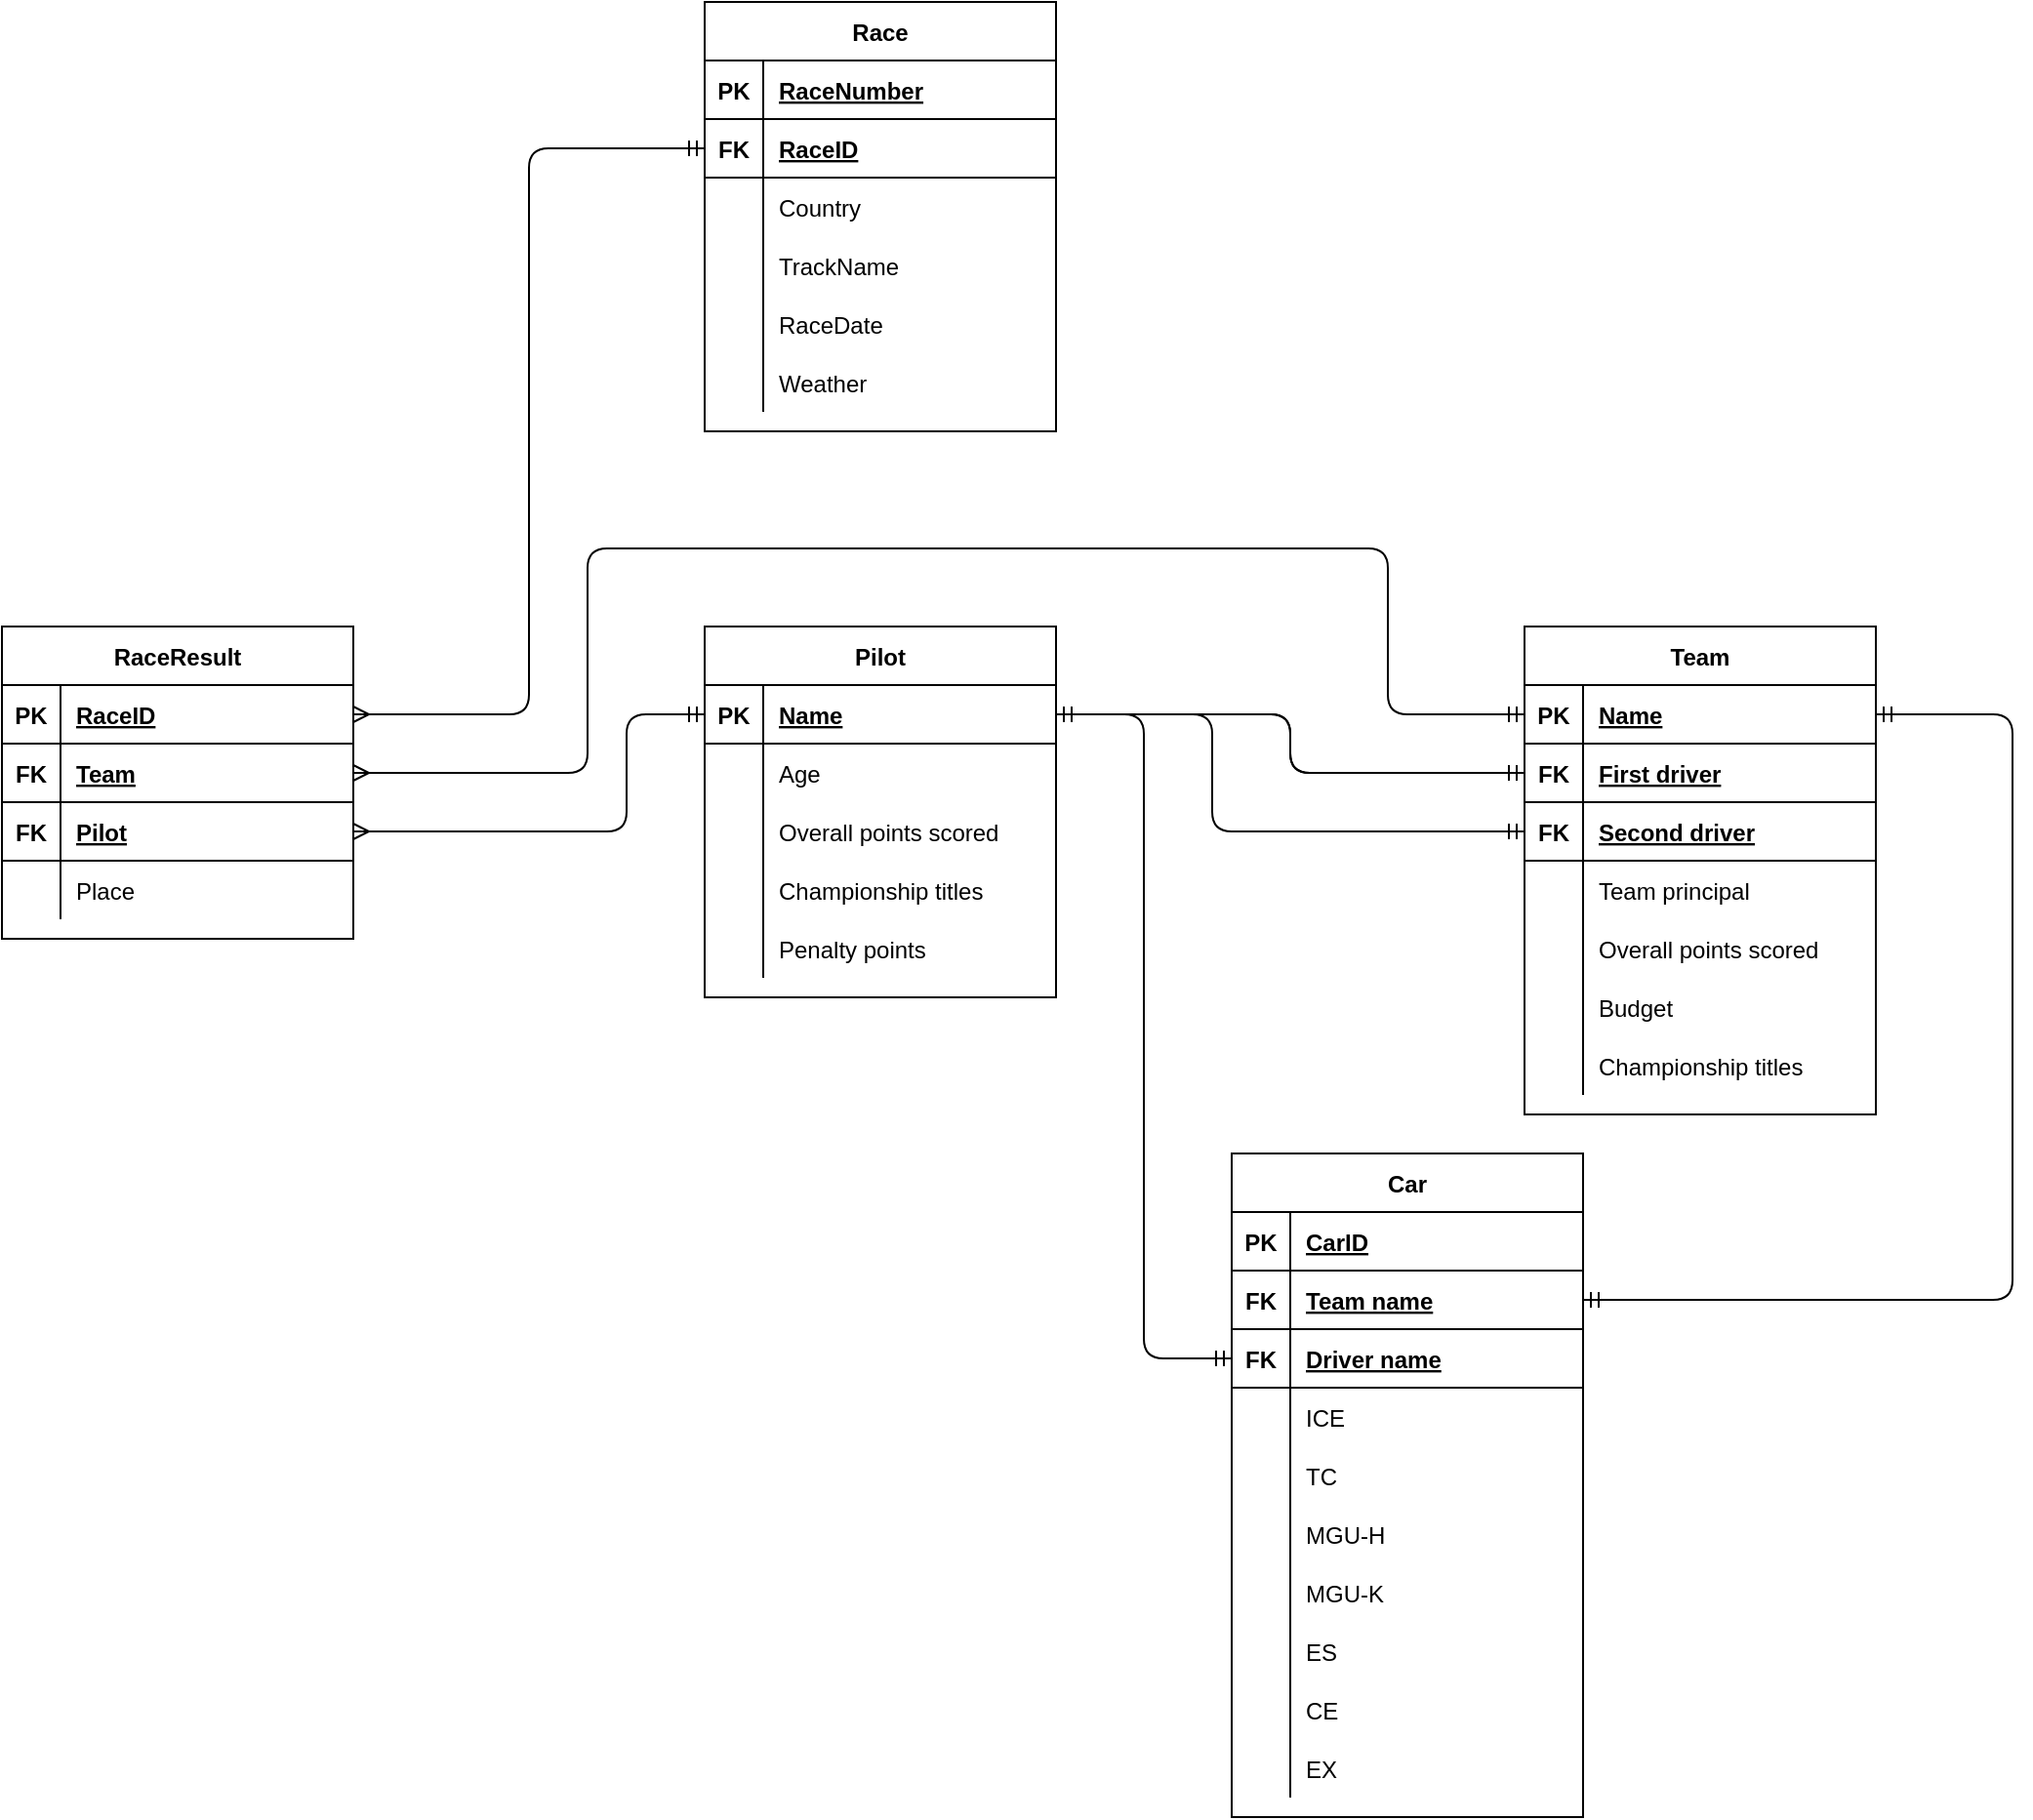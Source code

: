 <mxfile version="20.3.2" type="github">
  <diagram id="8oEdmpoph1ybJ8aEocy_" name="Страница 1">
    <mxGraphModel dx="2031" dy="1127" grid="1" gridSize="10" guides="1" tooltips="1" connect="1" arrows="1" fold="1" page="1" pageScale="1" pageWidth="827" pageHeight="1169" math="0" shadow="0">
      <root>
        <mxCell id="0" />
        <mxCell id="1" parent="0" />
        <mxCell id="zvZLjR_T1mVchbXA6RpQ-13" value="Team" style="shape=table;startSize=30;container=1;collapsible=1;childLayout=tableLayout;fixedRows=1;rowLines=0;fontStyle=1;align=center;resizeLast=1;" parent="1" vertex="1">
          <mxGeometry x="890" y="960" width="180" height="250" as="geometry" />
        </mxCell>
        <mxCell id="zvZLjR_T1mVchbXA6RpQ-14" value="" style="shape=tableRow;horizontal=0;startSize=0;swimlaneHead=0;swimlaneBody=0;fillColor=none;collapsible=0;dropTarget=0;points=[[0,0.5],[1,0.5]];portConstraint=eastwest;top=0;left=0;right=0;bottom=1;" parent="zvZLjR_T1mVchbXA6RpQ-13" vertex="1">
          <mxGeometry y="30" width="180" height="30" as="geometry" />
        </mxCell>
        <mxCell id="zvZLjR_T1mVchbXA6RpQ-15" value="PK" style="shape=partialRectangle;connectable=0;fillColor=none;top=0;left=0;bottom=0;right=0;fontStyle=1;overflow=hidden;" parent="zvZLjR_T1mVchbXA6RpQ-14" vertex="1">
          <mxGeometry width="30" height="30" as="geometry">
            <mxRectangle width="30" height="30" as="alternateBounds" />
          </mxGeometry>
        </mxCell>
        <mxCell id="zvZLjR_T1mVchbXA6RpQ-16" value="Name" style="shape=partialRectangle;connectable=0;fillColor=none;top=0;left=0;bottom=0;right=0;align=left;spacingLeft=6;fontStyle=5;overflow=hidden;" parent="zvZLjR_T1mVchbXA6RpQ-14" vertex="1">
          <mxGeometry x="30" width="150" height="30" as="geometry">
            <mxRectangle width="150" height="30" as="alternateBounds" />
          </mxGeometry>
        </mxCell>
        <mxCell id="zvZLjR_T1mVchbXA6RpQ-203" style="shape=tableRow;horizontal=0;startSize=0;swimlaneHead=0;swimlaneBody=0;fillColor=none;collapsible=0;dropTarget=0;points=[[0,0.5],[1,0.5]];portConstraint=eastwest;top=0;left=0;right=0;bottom=1;" parent="zvZLjR_T1mVchbXA6RpQ-13" vertex="1">
          <mxGeometry y="60" width="180" height="30" as="geometry" />
        </mxCell>
        <mxCell id="zvZLjR_T1mVchbXA6RpQ-204" value="FK" style="shape=partialRectangle;connectable=0;fillColor=none;top=0;left=0;bottom=0;right=0;fontStyle=1;overflow=hidden;" parent="zvZLjR_T1mVchbXA6RpQ-203" vertex="1">
          <mxGeometry width="30" height="30" as="geometry">
            <mxRectangle width="30" height="30" as="alternateBounds" />
          </mxGeometry>
        </mxCell>
        <mxCell id="zvZLjR_T1mVchbXA6RpQ-205" value="First driver" style="shape=partialRectangle;connectable=0;fillColor=none;top=0;left=0;bottom=0;right=0;align=left;spacingLeft=6;fontStyle=5;overflow=hidden;" parent="zvZLjR_T1mVchbXA6RpQ-203" vertex="1">
          <mxGeometry x="30" width="150" height="30" as="geometry">
            <mxRectangle width="150" height="30" as="alternateBounds" />
          </mxGeometry>
        </mxCell>
        <mxCell id="zvZLjR_T1mVchbXA6RpQ-200" style="shape=tableRow;horizontal=0;startSize=0;swimlaneHead=0;swimlaneBody=0;fillColor=none;collapsible=0;dropTarget=0;points=[[0,0.5],[1,0.5]];portConstraint=eastwest;top=0;left=0;right=0;bottom=1;" parent="zvZLjR_T1mVchbXA6RpQ-13" vertex="1">
          <mxGeometry y="90" width="180" height="30" as="geometry" />
        </mxCell>
        <mxCell id="zvZLjR_T1mVchbXA6RpQ-201" value="FK" style="shape=partialRectangle;connectable=0;fillColor=none;top=0;left=0;bottom=0;right=0;fontStyle=1;overflow=hidden;" parent="zvZLjR_T1mVchbXA6RpQ-200" vertex="1">
          <mxGeometry width="30" height="30" as="geometry">
            <mxRectangle width="30" height="30" as="alternateBounds" />
          </mxGeometry>
        </mxCell>
        <mxCell id="zvZLjR_T1mVchbXA6RpQ-202" value="Second driver" style="shape=partialRectangle;connectable=0;fillColor=none;top=0;left=0;bottom=0;right=0;align=left;spacingLeft=6;fontStyle=5;overflow=hidden;" parent="zvZLjR_T1mVchbXA6RpQ-200" vertex="1">
          <mxGeometry x="30" width="150" height="30" as="geometry">
            <mxRectangle width="150" height="30" as="alternateBounds" />
          </mxGeometry>
        </mxCell>
        <mxCell id="zvZLjR_T1mVchbXA6RpQ-29" style="shape=tableRow;horizontal=0;startSize=0;swimlaneHead=0;swimlaneBody=0;fillColor=none;collapsible=0;dropTarget=0;points=[[0,0.5],[1,0.5]];portConstraint=eastwest;top=0;left=0;right=0;bottom=0;" parent="zvZLjR_T1mVchbXA6RpQ-13" vertex="1">
          <mxGeometry y="120" width="180" height="30" as="geometry" />
        </mxCell>
        <mxCell id="zvZLjR_T1mVchbXA6RpQ-30" style="shape=partialRectangle;connectable=0;fillColor=none;top=0;left=0;bottom=0;right=0;editable=1;overflow=hidden;" parent="zvZLjR_T1mVchbXA6RpQ-29" vertex="1">
          <mxGeometry width="30" height="30" as="geometry">
            <mxRectangle width="30" height="30" as="alternateBounds" />
          </mxGeometry>
        </mxCell>
        <mxCell id="zvZLjR_T1mVchbXA6RpQ-31" value="Team principal" style="shape=partialRectangle;connectable=0;fillColor=none;top=0;left=0;bottom=0;right=0;align=left;spacingLeft=6;overflow=hidden;" parent="zvZLjR_T1mVchbXA6RpQ-29" vertex="1">
          <mxGeometry x="30" width="150" height="30" as="geometry">
            <mxRectangle width="150" height="30" as="alternateBounds" />
          </mxGeometry>
        </mxCell>
        <mxCell id="awtavTXApkBcehFsRU_w-45" style="shape=tableRow;horizontal=0;startSize=0;swimlaneHead=0;swimlaneBody=0;fillColor=none;collapsible=0;dropTarget=0;points=[[0,0.5],[1,0.5]];portConstraint=eastwest;top=0;left=0;right=0;bottom=0;" vertex="1" parent="zvZLjR_T1mVchbXA6RpQ-13">
          <mxGeometry y="150" width="180" height="30" as="geometry" />
        </mxCell>
        <mxCell id="awtavTXApkBcehFsRU_w-46" style="shape=partialRectangle;connectable=0;fillColor=none;top=0;left=0;bottom=0;right=0;editable=1;overflow=hidden;" vertex="1" parent="awtavTXApkBcehFsRU_w-45">
          <mxGeometry width="30" height="30" as="geometry">
            <mxRectangle width="30" height="30" as="alternateBounds" />
          </mxGeometry>
        </mxCell>
        <mxCell id="awtavTXApkBcehFsRU_w-47" value="Overall points scored" style="shape=partialRectangle;connectable=0;fillColor=none;top=0;left=0;bottom=0;right=0;align=left;spacingLeft=6;overflow=hidden;" vertex="1" parent="awtavTXApkBcehFsRU_w-45">
          <mxGeometry x="30" width="150" height="30" as="geometry">
            <mxRectangle width="150" height="30" as="alternateBounds" />
          </mxGeometry>
        </mxCell>
        <mxCell id="zvZLjR_T1mVchbXA6RpQ-23" value="" style="shape=tableRow;horizontal=0;startSize=0;swimlaneHead=0;swimlaneBody=0;fillColor=none;collapsible=0;dropTarget=0;points=[[0,0.5],[1,0.5]];portConstraint=eastwest;top=0;left=0;right=0;bottom=0;" parent="zvZLjR_T1mVchbXA6RpQ-13" vertex="1">
          <mxGeometry y="180" width="180" height="30" as="geometry" />
        </mxCell>
        <mxCell id="zvZLjR_T1mVchbXA6RpQ-24" value="" style="shape=partialRectangle;connectable=0;fillColor=none;top=0;left=0;bottom=0;right=0;editable=1;overflow=hidden;" parent="zvZLjR_T1mVchbXA6RpQ-23" vertex="1">
          <mxGeometry width="30" height="30" as="geometry">
            <mxRectangle width="30" height="30" as="alternateBounds" />
          </mxGeometry>
        </mxCell>
        <mxCell id="zvZLjR_T1mVchbXA6RpQ-25" value="Budget" style="shape=partialRectangle;connectable=0;fillColor=none;top=0;left=0;bottom=0;right=0;align=left;spacingLeft=6;overflow=hidden;" parent="zvZLjR_T1mVchbXA6RpQ-23" vertex="1">
          <mxGeometry x="30" width="150" height="30" as="geometry">
            <mxRectangle width="150" height="30" as="alternateBounds" />
          </mxGeometry>
        </mxCell>
        <mxCell id="awtavTXApkBcehFsRU_w-41" style="shape=tableRow;horizontal=0;startSize=0;swimlaneHead=0;swimlaneBody=0;fillColor=none;collapsible=0;dropTarget=0;points=[[0,0.5],[1,0.5]];portConstraint=eastwest;top=0;left=0;right=0;bottom=0;" vertex="1" parent="zvZLjR_T1mVchbXA6RpQ-13">
          <mxGeometry y="210" width="180" height="30" as="geometry" />
        </mxCell>
        <mxCell id="awtavTXApkBcehFsRU_w-42" style="shape=partialRectangle;connectable=0;fillColor=none;top=0;left=0;bottom=0;right=0;editable=1;overflow=hidden;" vertex="1" parent="awtavTXApkBcehFsRU_w-41">
          <mxGeometry width="30" height="30" as="geometry">
            <mxRectangle width="30" height="30" as="alternateBounds" />
          </mxGeometry>
        </mxCell>
        <mxCell id="awtavTXApkBcehFsRU_w-43" value="Championship titles" style="shape=partialRectangle;connectable=0;fillColor=none;top=0;left=0;bottom=0;right=0;align=left;spacingLeft=6;overflow=hidden;" vertex="1" parent="awtavTXApkBcehFsRU_w-41">
          <mxGeometry x="30" width="150" height="30" as="geometry">
            <mxRectangle width="150" height="30" as="alternateBounds" />
          </mxGeometry>
        </mxCell>
        <mxCell id="zvZLjR_T1mVchbXA6RpQ-32" value="Pilot" style="shape=table;startSize=30;container=1;collapsible=1;childLayout=tableLayout;fixedRows=1;rowLines=0;fontStyle=1;align=center;resizeLast=1;" parent="1" vertex="1">
          <mxGeometry x="470" y="960" width="180" height="190" as="geometry" />
        </mxCell>
        <mxCell id="zvZLjR_T1mVchbXA6RpQ-33" value="" style="shape=tableRow;horizontal=0;startSize=0;swimlaneHead=0;swimlaneBody=0;fillColor=none;collapsible=0;dropTarget=0;points=[[0,0.5],[1,0.5]];portConstraint=eastwest;top=0;left=0;right=0;bottom=1;" parent="zvZLjR_T1mVchbXA6RpQ-32" vertex="1">
          <mxGeometry y="30" width="180" height="30" as="geometry" />
        </mxCell>
        <mxCell id="zvZLjR_T1mVchbXA6RpQ-34" value="PK" style="shape=partialRectangle;connectable=0;fillColor=none;top=0;left=0;bottom=0;right=0;fontStyle=1;overflow=hidden;" parent="zvZLjR_T1mVchbXA6RpQ-33" vertex="1">
          <mxGeometry width="30" height="30" as="geometry">
            <mxRectangle width="30" height="30" as="alternateBounds" />
          </mxGeometry>
        </mxCell>
        <mxCell id="zvZLjR_T1mVchbXA6RpQ-35" value="Name" style="shape=partialRectangle;connectable=0;fillColor=none;top=0;left=0;bottom=0;right=0;align=left;spacingLeft=6;fontStyle=5;overflow=hidden;" parent="zvZLjR_T1mVchbXA6RpQ-33" vertex="1">
          <mxGeometry x="30" width="150" height="30" as="geometry">
            <mxRectangle width="150" height="30" as="alternateBounds" />
          </mxGeometry>
        </mxCell>
        <mxCell id="zvZLjR_T1mVchbXA6RpQ-36" style="shape=tableRow;horizontal=0;startSize=0;swimlaneHead=0;swimlaneBody=0;fillColor=none;collapsible=0;dropTarget=0;points=[[0,0.5],[1,0.5]];portConstraint=eastwest;top=0;left=0;right=0;bottom=0;" parent="zvZLjR_T1mVchbXA6RpQ-32" vertex="1">
          <mxGeometry y="60" width="180" height="30" as="geometry" />
        </mxCell>
        <mxCell id="zvZLjR_T1mVchbXA6RpQ-37" style="shape=partialRectangle;connectable=0;fillColor=none;top=0;left=0;bottom=0;right=0;editable=1;overflow=hidden;" parent="zvZLjR_T1mVchbXA6RpQ-36" vertex="1">
          <mxGeometry width="30" height="30" as="geometry">
            <mxRectangle width="30" height="30" as="alternateBounds" />
          </mxGeometry>
        </mxCell>
        <mxCell id="zvZLjR_T1mVchbXA6RpQ-38" value="Age" style="shape=partialRectangle;connectable=0;fillColor=none;top=0;left=0;bottom=0;right=0;align=left;spacingLeft=6;overflow=hidden;" parent="zvZLjR_T1mVchbXA6RpQ-36" vertex="1">
          <mxGeometry x="30" width="150" height="30" as="geometry">
            <mxRectangle width="150" height="30" as="alternateBounds" />
          </mxGeometry>
        </mxCell>
        <mxCell id="zvZLjR_T1mVchbXA6RpQ-39" value="" style="shape=tableRow;horizontal=0;startSize=0;swimlaneHead=0;swimlaneBody=0;fillColor=none;collapsible=0;dropTarget=0;points=[[0,0.5],[1,0.5]];portConstraint=eastwest;top=0;left=0;right=0;bottom=0;" parent="zvZLjR_T1mVchbXA6RpQ-32" vertex="1">
          <mxGeometry y="90" width="180" height="30" as="geometry" />
        </mxCell>
        <mxCell id="zvZLjR_T1mVchbXA6RpQ-40" value="" style="shape=partialRectangle;connectable=0;fillColor=none;top=0;left=0;bottom=0;right=0;editable=1;overflow=hidden;" parent="zvZLjR_T1mVchbXA6RpQ-39" vertex="1">
          <mxGeometry width="30" height="30" as="geometry">
            <mxRectangle width="30" height="30" as="alternateBounds" />
          </mxGeometry>
        </mxCell>
        <mxCell id="zvZLjR_T1mVchbXA6RpQ-41" value="Overall points scored" style="shape=partialRectangle;connectable=0;fillColor=none;top=0;left=0;bottom=0;right=0;align=left;spacingLeft=6;overflow=hidden;" parent="zvZLjR_T1mVchbXA6RpQ-39" vertex="1">
          <mxGeometry x="30" width="150" height="30" as="geometry">
            <mxRectangle width="150" height="30" as="alternateBounds" />
          </mxGeometry>
        </mxCell>
        <mxCell id="zvZLjR_T1mVchbXA6RpQ-42" value="" style="shape=tableRow;horizontal=0;startSize=0;swimlaneHead=0;swimlaneBody=0;fillColor=none;collapsible=0;dropTarget=0;points=[[0,0.5],[1,0.5]];portConstraint=eastwest;top=0;left=0;right=0;bottom=0;" parent="zvZLjR_T1mVchbXA6RpQ-32" vertex="1">
          <mxGeometry y="120" width="180" height="30" as="geometry" />
        </mxCell>
        <mxCell id="zvZLjR_T1mVchbXA6RpQ-43" value="" style="shape=partialRectangle;connectable=0;fillColor=none;top=0;left=0;bottom=0;right=0;editable=1;overflow=hidden;" parent="zvZLjR_T1mVchbXA6RpQ-42" vertex="1">
          <mxGeometry width="30" height="30" as="geometry">
            <mxRectangle width="30" height="30" as="alternateBounds" />
          </mxGeometry>
        </mxCell>
        <mxCell id="zvZLjR_T1mVchbXA6RpQ-44" value="Championship titles" style="shape=partialRectangle;connectable=0;fillColor=none;top=0;left=0;bottom=0;right=0;align=left;spacingLeft=6;overflow=hidden;" parent="zvZLjR_T1mVchbXA6RpQ-42" vertex="1">
          <mxGeometry x="30" width="150" height="30" as="geometry">
            <mxRectangle width="150" height="30" as="alternateBounds" />
          </mxGeometry>
        </mxCell>
        <mxCell id="zvZLjR_T1mVchbXA6RpQ-45" value="" style="shape=tableRow;horizontal=0;startSize=0;swimlaneHead=0;swimlaneBody=0;fillColor=none;collapsible=0;dropTarget=0;points=[[0,0.5],[1,0.5]];portConstraint=eastwest;top=0;left=0;right=0;bottom=0;" parent="zvZLjR_T1mVchbXA6RpQ-32" vertex="1">
          <mxGeometry y="150" width="180" height="30" as="geometry" />
        </mxCell>
        <mxCell id="zvZLjR_T1mVchbXA6RpQ-46" value="" style="shape=partialRectangle;connectable=0;fillColor=none;top=0;left=0;bottom=0;right=0;editable=1;overflow=hidden;" parent="zvZLjR_T1mVchbXA6RpQ-45" vertex="1">
          <mxGeometry width="30" height="30" as="geometry">
            <mxRectangle width="30" height="30" as="alternateBounds" />
          </mxGeometry>
        </mxCell>
        <mxCell id="zvZLjR_T1mVchbXA6RpQ-47" value="Penalty points" style="shape=partialRectangle;connectable=0;fillColor=none;top=0;left=0;bottom=0;right=0;align=left;spacingLeft=6;overflow=hidden;" parent="zvZLjR_T1mVchbXA6RpQ-45" vertex="1">
          <mxGeometry x="30" width="150" height="30" as="geometry">
            <mxRectangle width="150" height="30" as="alternateBounds" />
          </mxGeometry>
        </mxCell>
        <mxCell id="zvZLjR_T1mVchbXA6RpQ-48" value="Car" style="shape=table;startSize=30;container=1;collapsible=1;childLayout=tableLayout;fixedRows=1;rowLines=0;fontStyle=1;align=center;resizeLast=1;" parent="1" vertex="1">
          <mxGeometry x="740" y="1230" width="180" height="340" as="geometry" />
        </mxCell>
        <mxCell id="zvZLjR_T1mVchbXA6RpQ-68" style="shape=tableRow;horizontal=0;startSize=0;swimlaneHead=0;swimlaneBody=0;fillColor=none;collapsible=0;dropTarget=0;points=[[0,0.5],[1,0.5]];portConstraint=eastwest;top=0;left=0;right=0;bottom=1;" parent="zvZLjR_T1mVchbXA6RpQ-48" vertex="1">
          <mxGeometry y="30" width="180" height="30" as="geometry" />
        </mxCell>
        <mxCell id="zvZLjR_T1mVchbXA6RpQ-69" value="PK" style="shape=partialRectangle;connectable=0;fillColor=none;top=0;left=0;bottom=0;right=0;fontStyle=1;overflow=hidden;" parent="zvZLjR_T1mVchbXA6RpQ-68" vertex="1">
          <mxGeometry width="30" height="30" as="geometry">
            <mxRectangle width="30" height="30" as="alternateBounds" />
          </mxGeometry>
        </mxCell>
        <mxCell id="zvZLjR_T1mVchbXA6RpQ-70" value="CarID" style="shape=partialRectangle;connectable=0;fillColor=none;top=0;left=0;bottom=0;right=0;align=left;spacingLeft=6;fontStyle=5;overflow=hidden;" parent="zvZLjR_T1mVchbXA6RpQ-68" vertex="1">
          <mxGeometry x="30" width="150" height="30" as="geometry">
            <mxRectangle width="150" height="30" as="alternateBounds" />
          </mxGeometry>
        </mxCell>
        <mxCell id="zvZLjR_T1mVchbXA6RpQ-49" value="" style="shape=tableRow;horizontal=0;startSize=0;swimlaneHead=0;swimlaneBody=0;fillColor=none;collapsible=0;dropTarget=0;points=[[0,0.5],[1,0.5]];portConstraint=eastwest;top=0;left=0;right=0;bottom=1;" parent="zvZLjR_T1mVchbXA6RpQ-48" vertex="1">
          <mxGeometry y="60" width="180" height="30" as="geometry" />
        </mxCell>
        <mxCell id="zvZLjR_T1mVchbXA6RpQ-50" value="FK" style="shape=partialRectangle;connectable=0;fillColor=none;top=0;left=0;bottom=0;right=0;fontStyle=1;overflow=hidden;" parent="zvZLjR_T1mVchbXA6RpQ-49" vertex="1">
          <mxGeometry width="30" height="30" as="geometry">
            <mxRectangle width="30" height="30" as="alternateBounds" />
          </mxGeometry>
        </mxCell>
        <mxCell id="zvZLjR_T1mVchbXA6RpQ-51" value="Team name" style="shape=partialRectangle;connectable=0;fillColor=none;top=0;left=0;bottom=0;right=0;align=left;spacingLeft=6;fontStyle=5;overflow=hidden;" parent="zvZLjR_T1mVchbXA6RpQ-49" vertex="1">
          <mxGeometry x="30" width="150" height="30" as="geometry">
            <mxRectangle width="150" height="30" as="alternateBounds" />
          </mxGeometry>
        </mxCell>
        <mxCell id="zvZLjR_T1mVchbXA6RpQ-64" style="shape=tableRow;horizontal=0;startSize=0;swimlaneHead=0;swimlaneBody=0;fillColor=none;collapsible=0;dropTarget=0;points=[[0,0.5],[1,0.5]];portConstraint=eastwest;top=0;left=0;right=0;bottom=1;" parent="zvZLjR_T1mVchbXA6RpQ-48" vertex="1">
          <mxGeometry y="90" width="180" height="30" as="geometry" />
        </mxCell>
        <mxCell id="zvZLjR_T1mVchbXA6RpQ-65" value="FK" style="shape=partialRectangle;connectable=0;fillColor=none;top=0;left=0;bottom=0;right=0;fontStyle=1;overflow=hidden;" parent="zvZLjR_T1mVchbXA6RpQ-64" vertex="1">
          <mxGeometry width="30" height="30" as="geometry">
            <mxRectangle width="30" height="30" as="alternateBounds" />
          </mxGeometry>
        </mxCell>
        <mxCell id="zvZLjR_T1mVchbXA6RpQ-66" value="Driver name" style="shape=partialRectangle;connectable=0;fillColor=none;top=0;left=0;bottom=0;right=0;align=left;spacingLeft=6;fontStyle=5;overflow=hidden;" parent="zvZLjR_T1mVchbXA6RpQ-64" vertex="1">
          <mxGeometry x="30" width="150" height="30" as="geometry">
            <mxRectangle width="150" height="30" as="alternateBounds" />
          </mxGeometry>
        </mxCell>
        <mxCell id="zvZLjR_T1mVchbXA6RpQ-52" style="shape=tableRow;horizontal=0;startSize=0;swimlaneHead=0;swimlaneBody=0;fillColor=none;collapsible=0;dropTarget=0;points=[[0,0.5],[1,0.5]];portConstraint=eastwest;top=0;left=0;right=0;bottom=0;" parent="zvZLjR_T1mVchbXA6RpQ-48" vertex="1">
          <mxGeometry y="120" width="180" height="30" as="geometry" />
        </mxCell>
        <mxCell id="zvZLjR_T1mVchbXA6RpQ-53" style="shape=partialRectangle;connectable=0;fillColor=none;top=0;left=0;bottom=0;right=0;editable=1;overflow=hidden;" parent="zvZLjR_T1mVchbXA6RpQ-52" vertex="1">
          <mxGeometry width="30" height="30" as="geometry">
            <mxRectangle width="30" height="30" as="alternateBounds" />
          </mxGeometry>
        </mxCell>
        <mxCell id="zvZLjR_T1mVchbXA6RpQ-54" value="ICE" style="shape=partialRectangle;connectable=0;fillColor=none;top=0;left=0;bottom=0;right=0;align=left;spacingLeft=6;overflow=hidden;" parent="zvZLjR_T1mVchbXA6RpQ-52" vertex="1">
          <mxGeometry x="30" width="150" height="30" as="geometry">
            <mxRectangle width="150" height="30" as="alternateBounds" />
          </mxGeometry>
        </mxCell>
        <mxCell id="zvZLjR_T1mVchbXA6RpQ-55" value="" style="shape=tableRow;horizontal=0;startSize=0;swimlaneHead=0;swimlaneBody=0;fillColor=none;collapsible=0;dropTarget=0;points=[[0,0.5],[1,0.5]];portConstraint=eastwest;top=0;left=0;right=0;bottom=0;" parent="zvZLjR_T1mVchbXA6RpQ-48" vertex="1">
          <mxGeometry y="150" width="180" height="30" as="geometry" />
        </mxCell>
        <mxCell id="zvZLjR_T1mVchbXA6RpQ-56" value="" style="shape=partialRectangle;connectable=0;fillColor=none;top=0;left=0;bottom=0;right=0;editable=1;overflow=hidden;" parent="zvZLjR_T1mVchbXA6RpQ-55" vertex="1">
          <mxGeometry width="30" height="30" as="geometry">
            <mxRectangle width="30" height="30" as="alternateBounds" />
          </mxGeometry>
        </mxCell>
        <mxCell id="zvZLjR_T1mVchbXA6RpQ-57" value="TC" style="shape=partialRectangle;connectable=0;fillColor=none;top=0;left=0;bottom=0;right=0;align=left;spacingLeft=6;overflow=hidden;" parent="zvZLjR_T1mVchbXA6RpQ-55" vertex="1">
          <mxGeometry x="30" width="150" height="30" as="geometry">
            <mxRectangle width="150" height="30" as="alternateBounds" />
          </mxGeometry>
        </mxCell>
        <mxCell id="zvZLjR_T1mVchbXA6RpQ-58" value="" style="shape=tableRow;horizontal=0;startSize=0;swimlaneHead=0;swimlaneBody=0;fillColor=none;collapsible=0;dropTarget=0;points=[[0,0.5],[1,0.5]];portConstraint=eastwest;top=0;left=0;right=0;bottom=0;" parent="zvZLjR_T1mVchbXA6RpQ-48" vertex="1">
          <mxGeometry y="180" width="180" height="30" as="geometry" />
        </mxCell>
        <mxCell id="zvZLjR_T1mVchbXA6RpQ-59" value="" style="shape=partialRectangle;connectable=0;fillColor=none;top=0;left=0;bottom=0;right=0;editable=1;overflow=hidden;" parent="zvZLjR_T1mVchbXA6RpQ-58" vertex="1">
          <mxGeometry width="30" height="30" as="geometry">
            <mxRectangle width="30" height="30" as="alternateBounds" />
          </mxGeometry>
        </mxCell>
        <mxCell id="zvZLjR_T1mVchbXA6RpQ-60" value="MGU-H" style="shape=partialRectangle;connectable=0;fillColor=none;top=0;left=0;bottom=0;right=0;align=left;spacingLeft=6;overflow=hidden;" parent="zvZLjR_T1mVchbXA6RpQ-58" vertex="1">
          <mxGeometry x="30" width="150" height="30" as="geometry">
            <mxRectangle width="150" height="30" as="alternateBounds" />
          </mxGeometry>
        </mxCell>
        <mxCell id="zvZLjR_T1mVchbXA6RpQ-61" value="" style="shape=tableRow;horizontal=0;startSize=0;swimlaneHead=0;swimlaneBody=0;fillColor=none;collapsible=0;dropTarget=0;points=[[0,0.5],[1,0.5]];portConstraint=eastwest;top=0;left=0;right=0;bottom=0;" parent="zvZLjR_T1mVchbXA6RpQ-48" vertex="1">
          <mxGeometry y="210" width="180" height="30" as="geometry" />
        </mxCell>
        <mxCell id="zvZLjR_T1mVchbXA6RpQ-62" value="" style="shape=partialRectangle;connectable=0;fillColor=none;top=0;left=0;bottom=0;right=0;editable=1;overflow=hidden;" parent="zvZLjR_T1mVchbXA6RpQ-61" vertex="1">
          <mxGeometry width="30" height="30" as="geometry">
            <mxRectangle width="30" height="30" as="alternateBounds" />
          </mxGeometry>
        </mxCell>
        <mxCell id="zvZLjR_T1mVchbXA6RpQ-63" value="MGU-K" style="shape=partialRectangle;connectable=0;fillColor=none;top=0;left=0;bottom=0;right=0;align=left;spacingLeft=6;overflow=hidden;" parent="zvZLjR_T1mVchbXA6RpQ-61" vertex="1">
          <mxGeometry x="30" width="150" height="30" as="geometry">
            <mxRectangle width="150" height="30" as="alternateBounds" />
          </mxGeometry>
        </mxCell>
        <mxCell id="zvZLjR_T1mVchbXA6RpQ-71" style="shape=tableRow;horizontal=0;startSize=0;swimlaneHead=0;swimlaneBody=0;fillColor=none;collapsible=0;dropTarget=0;points=[[0,0.5],[1,0.5]];portConstraint=eastwest;top=0;left=0;right=0;bottom=0;" parent="zvZLjR_T1mVchbXA6RpQ-48" vertex="1">
          <mxGeometry y="240" width="180" height="30" as="geometry" />
        </mxCell>
        <mxCell id="zvZLjR_T1mVchbXA6RpQ-72" style="shape=partialRectangle;connectable=0;fillColor=none;top=0;left=0;bottom=0;right=0;editable=1;overflow=hidden;" parent="zvZLjR_T1mVchbXA6RpQ-71" vertex="1">
          <mxGeometry width="30" height="30" as="geometry">
            <mxRectangle width="30" height="30" as="alternateBounds" />
          </mxGeometry>
        </mxCell>
        <mxCell id="zvZLjR_T1mVchbXA6RpQ-73" value="ES" style="shape=partialRectangle;connectable=0;fillColor=none;top=0;left=0;bottom=0;right=0;align=left;spacingLeft=6;overflow=hidden;" parent="zvZLjR_T1mVchbXA6RpQ-71" vertex="1">
          <mxGeometry x="30" width="150" height="30" as="geometry">
            <mxRectangle width="150" height="30" as="alternateBounds" />
          </mxGeometry>
        </mxCell>
        <mxCell id="zvZLjR_T1mVchbXA6RpQ-74" style="shape=tableRow;horizontal=0;startSize=0;swimlaneHead=0;swimlaneBody=0;fillColor=none;collapsible=0;dropTarget=0;points=[[0,0.5],[1,0.5]];portConstraint=eastwest;top=0;left=0;right=0;bottom=0;" parent="zvZLjR_T1mVchbXA6RpQ-48" vertex="1">
          <mxGeometry y="270" width="180" height="30" as="geometry" />
        </mxCell>
        <mxCell id="zvZLjR_T1mVchbXA6RpQ-75" style="shape=partialRectangle;connectable=0;fillColor=none;top=0;left=0;bottom=0;right=0;editable=1;overflow=hidden;" parent="zvZLjR_T1mVchbXA6RpQ-74" vertex="1">
          <mxGeometry width="30" height="30" as="geometry">
            <mxRectangle width="30" height="30" as="alternateBounds" />
          </mxGeometry>
        </mxCell>
        <mxCell id="zvZLjR_T1mVchbXA6RpQ-76" value="CE" style="shape=partialRectangle;connectable=0;fillColor=none;top=0;left=0;bottom=0;right=0;align=left;spacingLeft=6;overflow=hidden;" parent="zvZLjR_T1mVchbXA6RpQ-74" vertex="1">
          <mxGeometry x="30" width="150" height="30" as="geometry">
            <mxRectangle width="150" height="30" as="alternateBounds" />
          </mxGeometry>
        </mxCell>
        <mxCell id="zvZLjR_T1mVchbXA6RpQ-77" style="shape=tableRow;horizontal=0;startSize=0;swimlaneHead=0;swimlaneBody=0;fillColor=none;collapsible=0;dropTarget=0;points=[[0,0.5],[1,0.5]];portConstraint=eastwest;top=0;left=0;right=0;bottom=0;" parent="zvZLjR_T1mVchbXA6RpQ-48" vertex="1">
          <mxGeometry y="300" width="180" height="30" as="geometry" />
        </mxCell>
        <mxCell id="zvZLjR_T1mVchbXA6RpQ-78" style="shape=partialRectangle;connectable=0;fillColor=none;top=0;left=0;bottom=0;right=0;editable=1;overflow=hidden;" parent="zvZLjR_T1mVchbXA6RpQ-77" vertex="1">
          <mxGeometry width="30" height="30" as="geometry">
            <mxRectangle width="30" height="30" as="alternateBounds" />
          </mxGeometry>
        </mxCell>
        <mxCell id="zvZLjR_T1mVchbXA6RpQ-79" value="EX" style="shape=partialRectangle;connectable=0;fillColor=none;top=0;left=0;bottom=0;right=0;align=left;spacingLeft=6;overflow=hidden;" parent="zvZLjR_T1mVchbXA6RpQ-77" vertex="1">
          <mxGeometry x="30" width="150" height="30" as="geometry">
            <mxRectangle width="150" height="30" as="alternateBounds" />
          </mxGeometry>
        </mxCell>
        <mxCell id="zvZLjR_T1mVchbXA6RpQ-102" value="Race" style="shape=table;startSize=30;container=1;collapsible=1;childLayout=tableLayout;fixedRows=1;rowLines=0;fontStyle=1;align=center;resizeLast=1;" parent="1" vertex="1">
          <mxGeometry x="470" y="640" width="180" height="220" as="geometry" />
        </mxCell>
        <mxCell id="zvZLjR_T1mVchbXA6RpQ-103" value="" style="shape=tableRow;horizontal=0;startSize=0;swimlaneHead=0;swimlaneBody=0;fillColor=none;collapsible=0;dropTarget=0;points=[[0,0.5],[1,0.5]];portConstraint=eastwest;top=0;left=0;right=0;bottom=1;" parent="zvZLjR_T1mVchbXA6RpQ-102" vertex="1">
          <mxGeometry y="30" width="180" height="30" as="geometry" />
        </mxCell>
        <mxCell id="zvZLjR_T1mVchbXA6RpQ-104" value="PK" style="shape=partialRectangle;connectable=0;fillColor=none;top=0;left=0;bottom=0;right=0;fontStyle=1;overflow=hidden;" parent="zvZLjR_T1mVchbXA6RpQ-103" vertex="1">
          <mxGeometry width="30" height="30" as="geometry">
            <mxRectangle width="30" height="30" as="alternateBounds" />
          </mxGeometry>
        </mxCell>
        <mxCell id="zvZLjR_T1mVchbXA6RpQ-105" value="RaceNumber" style="shape=partialRectangle;connectable=0;fillColor=none;top=0;left=0;bottom=0;right=0;align=left;spacingLeft=6;fontStyle=5;overflow=hidden;" parent="zvZLjR_T1mVchbXA6RpQ-103" vertex="1">
          <mxGeometry x="30" width="150" height="30" as="geometry">
            <mxRectangle width="150" height="30" as="alternateBounds" />
          </mxGeometry>
        </mxCell>
        <mxCell id="zvZLjR_T1mVchbXA6RpQ-149" style="shape=tableRow;horizontal=0;startSize=0;swimlaneHead=0;swimlaneBody=0;fillColor=none;collapsible=0;dropTarget=0;points=[[0,0.5],[1,0.5]];portConstraint=eastwest;top=0;left=0;right=0;bottom=1;" parent="zvZLjR_T1mVchbXA6RpQ-102" vertex="1">
          <mxGeometry y="60" width="180" height="30" as="geometry" />
        </mxCell>
        <mxCell id="zvZLjR_T1mVchbXA6RpQ-150" value="FK" style="shape=partialRectangle;connectable=0;fillColor=none;top=0;left=0;bottom=0;right=0;fontStyle=1;overflow=hidden;" parent="zvZLjR_T1mVchbXA6RpQ-149" vertex="1">
          <mxGeometry width="30" height="30" as="geometry">
            <mxRectangle width="30" height="30" as="alternateBounds" />
          </mxGeometry>
        </mxCell>
        <mxCell id="zvZLjR_T1mVchbXA6RpQ-151" value="RaceID" style="shape=partialRectangle;connectable=0;fillColor=none;top=0;left=0;bottom=0;right=0;align=left;spacingLeft=6;fontStyle=5;overflow=hidden;" parent="zvZLjR_T1mVchbXA6RpQ-149" vertex="1">
          <mxGeometry x="30" width="150" height="30" as="geometry">
            <mxRectangle width="150" height="30" as="alternateBounds" />
          </mxGeometry>
        </mxCell>
        <mxCell id="zvZLjR_T1mVchbXA6RpQ-109" value="" style="shape=tableRow;horizontal=0;startSize=0;swimlaneHead=0;swimlaneBody=0;fillColor=none;collapsible=0;dropTarget=0;points=[[0,0.5],[1,0.5]];portConstraint=eastwest;top=0;left=0;right=0;bottom=0;" parent="zvZLjR_T1mVchbXA6RpQ-102" vertex="1">
          <mxGeometry y="90" width="180" height="30" as="geometry" />
        </mxCell>
        <mxCell id="zvZLjR_T1mVchbXA6RpQ-110" value="" style="shape=partialRectangle;connectable=0;fillColor=none;top=0;left=0;bottom=0;right=0;editable=1;overflow=hidden;" parent="zvZLjR_T1mVchbXA6RpQ-109" vertex="1">
          <mxGeometry width="30" height="30" as="geometry">
            <mxRectangle width="30" height="30" as="alternateBounds" />
          </mxGeometry>
        </mxCell>
        <mxCell id="zvZLjR_T1mVchbXA6RpQ-111" value="Country" style="shape=partialRectangle;connectable=0;fillColor=none;top=0;left=0;bottom=0;right=0;align=left;spacingLeft=6;overflow=hidden;" parent="zvZLjR_T1mVchbXA6RpQ-109" vertex="1">
          <mxGeometry x="30" width="150" height="30" as="geometry">
            <mxRectangle width="150" height="30" as="alternateBounds" />
          </mxGeometry>
        </mxCell>
        <mxCell id="zvZLjR_T1mVchbXA6RpQ-112" style="shape=tableRow;horizontal=0;startSize=0;swimlaneHead=0;swimlaneBody=0;fillColor=none;collapsible=0;dropTarget=0;points=[[0,0.5],[1,0.5]];portConstraint=eastwest;top=0;left=0;right=0;bottom=0;" parent="zvZLjR_T1mVchbXA6RpQ-102" vertex="1">
          <mxGeometry y="120" width="180" height="30" as="geometry" />
        </mxCell>
        <mxCell id="zvZLjR_T1mVchbXA6RpQ-113" style="shape=partialRectangle;connectable=0;fillColor=none;top=0;left=0;bottom=0;right=0;editable=1;overflow=hidden;" parent="zvZLjR_T1mVchbXA6RpQ-112" vertex="1">
          <mxGeometry width="30" height="30" as="geometry">
            <mxRectangle width="30" height="30" as="alternateBounds" />
          </mxGeometry>
        </mxCell>
        <mxCell id="zvZLjR_T1mVchbXA6RpQ-114" value="TrackName" style="shape=partialRectangle;connectable=0;fillColor=none;top=0;left=0;bottom=0;right=0;align=left;spacingLeft=6;overflow=hidden;" parent="zvZLjR_T1mVchbXA6RpQ-112" vertex="1">
          <mxGeometry x="30" width="150" height="30" as="geometry">
            <mxRectangle width="150" height="30" as="alternateBounds" />
          </mxGeometry>
        </mxCell>
        <mxCell id="awtavTXApkBcehFsRU_w-87" style="shape=tableRow;horizontal=0;startSize=0;swimlaneHead=0;swimlaneBody=0;fillColor=none;collapsible=0;dropTarget=0;points=[[0,0.5],[1,0.5]];portConstraint=eastwest;top=0;left=0;right=0;bottom=0;" vertex="1" parent="zvZLjR_T1mVchbXA6RpQ-102">
          <mxGeometry y="150" width="180" height="30" as="geometry" />
        </mxCell>
        <mxCell id="awtavTXApkBcehFsRU_w-88" style="shape=partialRectangle;connectable=0;fillColor=none;top=0;left=0;bottom=0;right=0;editable=1;overflow=hidden;" vertex="1" parent="awtavTXApkBcehFsRU_w-87">
          <mxGeometry width="30" height="30" as="geometry">
            <mxRectangle width="30" height="30" as="alternateBounds" />
          </mxGeometry>
        </mxCell>
        <mxCell id="awtavTXApkBcehFsRU_w-89" value="RaceDate" style="shape=partialRectangle;connectable=0;fillColor=none;top=0;left=0;bottom=0;right=0;align=left;spacingLeft=6;overflow=hidden;" vertex="1" parent="awtavTXApkBcehFsRU_w-87">
          <mxGeometry x="30" width="150" height="30" as="geometry">
            <mxRectangle width="150" height="30" as="alternateBounds" />
          </mxGeometry>
        </mxCell>
        <mxCell id="awtavTXApkBcehFsRU_w-95" style="shape=tableRow;horizontal=0;startSize=0;swimlaneHead=0;swimlaneBody=0;fillColor=none;collapsible=0;dropTarget=0;points=[[0,0.5],[1,0.5]];portConstraint=eastwest;top=0;left=0;right=0;bottom=0;" vertex="1" parent="zvZLjR_T1mVchbXA6RpQ-102">
          <mxGeometry y="180" width="180" height="30" as="geometry" />
        </mxCell>
        <mxCell id="awtavTXApkBcehFsRU_w-96" style="shape=partialRectangle;connectable=0;fillColor=none;top=0;left=0;bottom=0;right=0;editable=1;overflow=hidden;" vertex="1" parent="awtavTXApkBcehFsRU_w-95">
          <mxGeometry width="30" height="30" as="geometry">
            <mxRectangle width="30" height="30" as="alternateBounds" />
          </mxGeometry>
        </mxCell>
        <mxCell id="awtavTXApkBcehFsRU_w-97" value="Weather" style="shape=partialRectangle;connectable=0;fillColor=none;top=0;left=0;bottom=0;right=0;align=left;spacingLeft=6;overflow=hidden;" vertex="1" parent="awtavTXApkBcehFsRU_w-95">
          <mxGeometry x="30" width="150" height="30" as="geometry">
            <mxRectangle width="150" height="30" as="alternateBounds" />
          </mxGeometry>
        </mxCell>
        <mxCell id="zvZLjR_T1mVchbXA6RpQ-197" style="edgeStyle=orthogonalEdgeStyle;rounded=1;orthogonalLoop=1;jettySize=auto;html=1;exitX=0;exitY=0.5;exitDx=0;exitDy=0;startArrow=ERmandOne;startFill=0;endArrow=ERmany;endFill=0;entryX=1;entryY=0.5;entryDx=0;entryDy=0;" parent="1" source="zvZLjR_T1mVchbXA6RpQ-149" target="awtavTXApkBcehFsRU_w-54" edge="1">
          <mxGeometry relative="1" as="geometry">
            <mxPoint x="240" y="870" as="targetPoint" />
          </mxGeometry>
        </mxCell>
        <mxCell id="zvZLjR_T1mVchbXA6RpQ-206" style="edgeStyle=orthogonalEdgeStyle;rounded=1;orthogonalLoop=1;jettySize=auto;html=1;exitX=0;exitY=0.5;exitDx=0;exitDy=0;entryX=1;entryY=0.5;entryDx=0;entryDy=0;startArrow=ERmandOne;startFill=0;endArrow=ERmandOne;endFill=0;" parent="1" source="zvZLjR_T1mVchbXA6RpQ-203" target="zvZLjR_T1mVchbXA6RpQ-33" edge="1">
          <mxGeometry relative="1" as="geometry" />
        </mxCell>
        <mxCell id="zvZLjR_T1mVchbXA6RpQ-207" style="edgeStyle=orthogonalEdgeStyle;rounded=1;orthogonalLoop=1;jettySize=auto;html=1;exitX=0;exitY=0.5;exitDx=0;exitDy=0;entryX=1;entryY=0.5;entryDx=0;entryDy=0;startArrow=ERmandOne;startFill=0;endArrow=ERmandOne;endFill=0;" parent="1" source="zvZLjR_T1mVchbXA6RpQ-200" target="zvZLjR_T1mVchbXA6RpQ-33" edge="1">
          <mxGeometry relative="1" as="geometry">
            <Array as="points">
              <mxPoint x="730" y="1065" />
              <mxPoint x="730" y="1005" />
            </Array>
          </mxGeometry>
        </mxCell>
        <mxCell id="zvZLjR_T1mVchbXA6RpQ-211" style="edgeStyle=orthogonalEdgeStyle;rounded=1;orthogonalLoop=1;jettySize=auto;html=1;exitX=1;exitY=0.5;exitDx=0;exitDy=0;entryX=1;entryY=0.5;entryDx=0;entryDy=0;startArrow=ERmandOne;startFill=0;endArrow=ERmandOne;endFill=0;" parent="1" source="zvZLjR_T1mVchbXA6RpQ-49" target="zvZLjR_T1mVchbXA6RpQ-14" edge="1">
          <mxGeometry relative="1" as="geometry">
            <Array as="points">
              <mxPoint x="1140" y="1305" />
              <mxPoint x="1140" y="1005" />
            </Array>
          </mxGeometry>
        </mxCell>
        <mxCell id="zvZLjR_T1mVchbXA6RpQ-212" style="edgeStyle=orthogonalEdgeStyle;rounded=1;orthogonalLoop=1;jettySize=auto;html=1;exitX=0;exitY=0.5;exitDx=0;exitDy=0;entryX=1;entryY=0.5;entryDx=0;entryDy=0;startArrow=ERmandOne;startFill=0;endArrow=ERmandOne;endFill=0;" parent="1" source="zvZLjR_T1mVchbXA6RpQ-64" target="zvZLjR_T1mVchbXA6RpQ-33" edge="1">
          <mxGeometry relative="1" as="geometry" />
        </mxCell>
        <mxCell id="zvZLjR_T1mVchbXA6RpQ-213" style="edgeStyle=orthogonalEdgeStyle;rounded=1;orthogonalLoop=1;jettySize=auto;html=1;exitX=0;exitY=0.5;exitDx=0;exitDy=0;entryX=1;entryY=0.5;entryDx=0;entryDy=0;startArrow=ERmandOne;startFill=0;endArrow=ERmandOne;endFill=0;" parent="1" source="zvZLjR_T1mVchbXA6RpQ-203" target="zvZLjR_T1mVchbXA6RpQ-33" edge="1">
          <mxGeometry relative="1" as="geometry" />
        </mxCell>
        <mxCell id="awtavTXApkBcehFsRU_w-53" value="RaceResult" style="shape=table;startSize=30;container=1;collapsible=1;childLayout=tableLayout;fixedRows=1;rowLines=0;fontStyle=1;align=center;resizeLast=1;" vertex="1" parent="1">
          <mxGeometry x="110" y="960" width="180" height="160" as="geometry" />
        </mxCell>
        <mxCell id="awtavTXApkBcehFsRU_w-54" style="shape=tableRow;horizontal=0;startSize=0;swimlaneHead=0;swimlaneBody=0;fillColor=none;collapsible=0;dropTarget=0;points=[[0,0.5],[1,0.5]];portConstraint=eastwest;top=0;left=0;right=0;bottom=1;" vertex="1" parent="awtavTXApkBcehFsRU_w-53">
          <mxGeometry y="30" width="180" height="30" as="geometry" />
        </mxCell>
        <mxCell id="awtavTXApkBcehFsRU_w-55" value="PK" style="shape=partialRectangle;connectable=0;fillColor=none;top=0;left=0;bottom=0;right=0;fontStyle=1;overflow=hidden;" vertex="1" parent="awtavTXApkBcehFsRU_w-54">
          <mxGeometry width="30" height="30" as="geometry">
            <mxRectangle width="30" height="30" as="alternateBounds" />
          </mxGeometry>
        </mxCell>
        <mxCell id="awtavTXApkBcehFsRU_w-56" value="RaceID" style="shape=partialRectangle;connectable=0;fillColor=none;top=0;left=0;bottom=0;right=0;align=left;spacingLeft=6;fontStyle=5;overflow=hidden;" vertex="1" parent="awtavTXApkBcehFsRU_w-54">
          <mxGeometry x="30" width="150" height="30" as="geometry">
            <mxRectangle width="150" height="30" as="alternateBounds" />
          </mxGeometry>
        </mxCell>
        <mxCell id="awtavTXApkBcehFsRU_w-57" value="" style="shape=tableRow;horizontal=0;startSize=0;swimlaneHead=0;swimlaneBody=0;fillColor=none;collapsible=0;dropTarget=0;points=[[0,0.5],[1,0.5]];portConstraint=eastwest;top=0;left=0;right=0;bottom=1;" vertex="1" parent="awtavTXApkBcehFsRU_w-53">
          <mxGeometry y="60" width="180" height="30" as="geometry" />
        </mxCell>
        <mxCell id="awtavTXApkBcehFsRU_w-58" value="FK" style="shape=partialRectangle;connectable=0;fillColor=none;top=0;left=0;bottom=0;right=0;fontStyle=1;overflow=hidden;" vertex="1" parent="awtavTXApkBcehFsRU_w-57">
          <mxGeometry width="30" height="30" as="geometry">
            <mxRectangle width="30" height="30" as="alternateBounds" />
          </mxGeometry>
        </mxCell>
        <mxCell id="awtavTXApkBcehFsRU_w-59" value="Team" style="shape=partialRectangle;connectable=0;fillColor=none;top=0;left=0;bottom=0;right=0;align=left;spacingLeft=6;fontStyle=5;overflow=hidden;" vertex="1" parent="awtavTXApkBcehFsRU_w-57">
          <mxGeometry x="30" width="150" height="30" as="geometry">
            <mxRectangle width="150" height="30" as="alternateBounds" />
          </mxGeometry>
        </mxCell>
        <mxCell id="awtavTXApkBcehFsRU_w-60" style="shape=tableRow;horizontal=0;startSize=0;swimlaneHead=0;swimlaneBody=0;fillColor=none;collapsible=0;dropTarget=0;points=[[0,0.5],[1,0.5]];portConstraint=eastwest;top=0;left=0;right=0;bottom=1;" vertex="1" parent="awtavTXApkBcehFsRU_w-53">
          <mxGeometry y="90" width="180" height="30" as="geometry" />
        </mxCell>
        <mxCell id="awtavTXApkBcehFsRU_w-61" value="FK" style="shape=partialRectangle;connectable=0;fillColor=none;top=0;left=0;bottom=0;right=0;fontStyle=1;overflow=hidden;" vertex="1" parent="awtavTXApkBcehFsRU_w-60">
          <mxGeometry width="30" height="30" as="geometry">
            <mxRectangle width="30" height="30" as="alternateBounds" />
          </mxGeometry>
        </mxCell>
        <mxCell id="awtavTXApkBcehFsRU_w-62" value="Pilot" style="shape=partialRectangle;connectable=0;fillColor=none;top=0;left=0;bottom=0;right=0;align=left;spacingLeft=6;fontStyle=5;overflow=hidden;" vertex="1" parent="awtavTXApkBcehFsRU_w-60">
          <mxGeometry x="30" width="150" height="30" as="geometry">
            <mxRectangle width="150" height="30" as="alternateBounds" />
          </mxGeometry>
        </mxCell>
        <mxCell id="awtavTXApkBcehFsRU_w-92" style="shape=tableRow;horizontal=0;startSize=0;swimlaneHead=0;swimlaneBody=0;fillColor=none;collapsible=0;dropTarget=0;points=[[0,0.5],[1,0.5]];portConstraint=eastwest;top=0;left=0;right=0;bottom=0;" vertex="1" parent="awtavTXApkBcehFsRU_w-53">
          <mxGeometry y="120" width="180" height="30" as="geometry" />
        </mxCell>
        <mxCell id="awtavTXApkBcehFsRU_w-93" style="shape=partialRectangle;connectable=0;fillColor=none;top=0;left=0;bottom=0;right=0;editable=1;overflow=hidden;" vertex="1" parent="awtavTXApkBcehFsRU_w-92">
          <mxGeometry width="30" height="30" as="geometry">
            <mxRectangle width="30" height="30" as="alternateBounds" />
          </mxGeometry>
        </mxCell>
        <mxCell id="awtavTXApkBcehFsRU_w-94" value="Place" style="shape=partialRectangle;connectable=0;fillColor=none;top=0;left=0;bottom=0;right=0;align=left;spacingLeft=6;overflow=hidden;" vertex="1" parent="awtavTXApkBcehFsRU_w-92">
          <mxGeometry x="30" width="150" height="30" as="geometry">
            <mxRectangle width="150" height="30" as="alternateBounds" />
          </mxGeometry>
        </mxCell>
        <mxCell id="awtavTXApkBcehFsRU_w-90" style="edgeStyle=orthogonalEdgeStyle;rounded=1;orthogonalLoop=1;jettySize=auto;html=1;entryX=0;entryY=0.5;entryDx=0;entryDy=0;startArrow=ERmany;startFill=0;endArrow=ERmandOne;endFill=0;" edge="1" parent="1" source="awtavTXApkBcehFsRU_w-57" target="zvZLjR_T1mVchbXA6RpQ-14">
          <mxGeometry relative="1" as="geometry">
            <Array as="points">
              <mxPoint x="410" y="1035" />
              <mxPoint x="410" y="920" />
              <mxPoint x="820" y="920" />
              <mxPoint x="820" y="1005" />
            </Array>
          </mxGeometry>
        </mxCell>
        <mxCell id="awtavTXApkBcehFsRU_w-91" style="edgeStyle=orthogonalEdgeStyle;rounded=1;orthogonalLoop=1;jettySize=auto;html=1;startArrow=ERmany;startFill=0;endArrow=ERmandOne;endFill=0;" edge="1" parent="1" source="awtavTXApkBcehFsRU_w-60" target="zvZLjR_T1mVchbXA6RpQ-33">
          <mxGeometry relative="1" as="geometry">
            <Array as="points">
              <mxPoint x="430" y="1065" />
              <mxPoint x="430" y="1005" />
            </Array>
          </mxGeometry>
        </mxCell>
      </root>
    </mxGraphModel>
  </diagram>
</mxfile>
